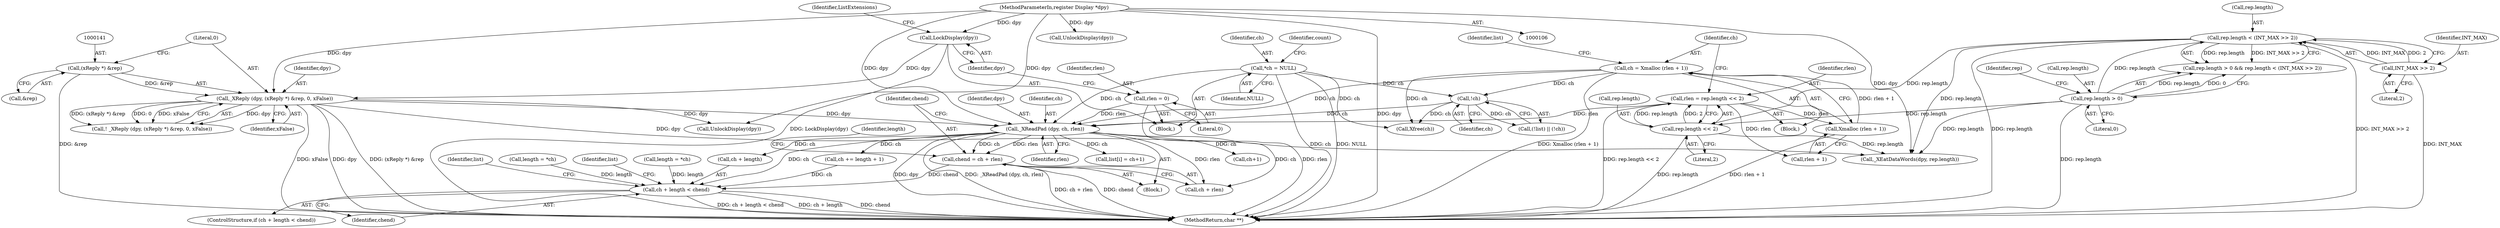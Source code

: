 digraph "0_libx11_b469da1430cdcee06e31c6251b83aede072a1ff0_1@integer" {
"1000223" [label="(Call,chend = ch + rlen)"];
"1000219" [label="(Call,_XReadPad (dpy, ch, rlen))"];
"1000138" [label="(Call,_XReply (dpy, (xReply *) &rep, 0, xFalse))"];
"1000131" [label="(Call,LockDisplay(dpy))"];
"1000107" [label="(MethodParameterIn,register Display *dpy)"];
"1000140" [label="(Call,(xReply *) &rep)"];
"1000116" [label="(Call,*ch = NULL)"];
"1000200" [label="(Call,!ch)"];
"1000190" [label="(Call,ch = Xmalloc (rlen + 1))"];
"1000192" [label="(Call,Xmalloc (rlen + 1))"];
"1000183" [label="(Call,rlen = rep.length << 2)"];
"1000185" [label="(Call,rep.length << 2)"];
"1000175" [label="(Call,rep.length < (INT_MAX >> 2))"];
"1000170" [label="(Call,rep.length > 0)"];
"1000179" [label="(Call,INT_MAX >> 2)"];
"1000128" [label="(Call,rlen = 0)"];
"1000245" [label="(Call,ch + length < chend)"];
"1000279" [label="(MethodReturn,char **)"];
"1000139" [label="(Identifier,dpy)"];
"1000197" [label="(Call,(!list) || (!ch))"];
"1000182" [label="(Block,)"];
"1000175" [label="(Call,rep.length < (INT_MAX >> 2))"];
"1000224" [label="(Identifier,chend)"];
"1000128" [label="(Call,rlen = 0)"];
"1000220" [label="(Identifier,dpy)"];
"1000221" [label="(Identifier,ch)"];
"1000258" [label="(Call,ch += length + 1)"];
"1000246" [label="(Call,ch + length)"];
"1000122" [label="(Identifier,count)"];
"1000191" [label="(Identifier,ch)"];
"1000186" [label="(Call,rep.length)"];
"1000177" [label="(Identifier,rep)"];
"1000223" [label="(Call,chend = ch + rlen)"];
"1000137" [label="(Call,! _XReply (dpy, (xReply *) &rep, 0, xFalse))"];
"1000212" [label="(Call,UnlockDisplay(dpy))"];
"1000130" [label="(Literal,0)"];
"1000222" [label="(Identifier,rlen)"];
"1000249" [label="(Identifier,chend)"];
"1000180" [label="(Identifier,INT_MAX)"];
"1000205" [label="(Call,Xfree(ch))"];
"1000225" [label="(Call,ch + rlen)"];
"1000117" [label="(Identifier,ch)"];
"1000109" [label="(Block,)"];
"1000140" [label="(Call,(xReply *) &rep)"];
"1000171" [label="(Call,rep.length)"];
"1000189" [label="(Literal,2)"];
"1000251" [label="(Call,list[i] = ch+1)"];
"1000190" [label="(Call,ch = Xmalloc (rlen + 1))"];
"1000219" [label="(Call,_XReadPad (dpy, ch, rlen))"];
"1000142" [label="(Call,&rep)"];
"1000184" [label="(Identifier,rlen)"];
"1000118" [label="(Identifier,NULL)"];
"1000138" [label="(Call,_XReply (dpy, (xReply *) &rep, 0, xFalse))"];
"1000147" [label="(Call,UnlockDisplay(dpy))"];
"1000169" [label="(Call,rep.length > 0 && rep.length < (INT_MAX >> 2))"];
"1000200" [label="(Call,!ch)"];
"1000245" [label="(Call,ch + length < chend)"];
"1000183" [label="(Call,rlen = rep.length << 2)"];
"1000129" [label="(Identifier,rlen)"];
"1000229" [label="(Identifier,length)"];
"1000131" [label="(Call,LockDisplay(dpy))"];
"1000107" [label="(MethodParameterIn,register Display *dpy)"];
"1000207" [label="(Call,_XEatDataWords(dpy, rep.length))"];
"1000255" [label="(Call,ch+1)"];
"1000228" [label="(Call,length = *ch)"];
"1000116" [label="(Call,*ch = NULL)"];
"1000244" [label="(ControlStructure,if (ch + length < chend))"];
"1000253" [label="(Identifier,list)"];
"1000201" [label="(Identifier,ch)"];
"1000179" [label="(Call,INT_MAX >> 2)"];
"1000263" [label="(Call,length = *ch)"];
"1000176" [label="(Call,rep.length)"];
"1000134" [label="(Identifier,ListExtensions)"];
"1000192" [label="(Call,Xmalloc (rlen + 1))"];
"1000132" [label="(Identifier,dpy)"];
"1000170" [label="(Call,rep.length > 0)"];
"1000174" [label="(Literal,0)"];
"1000276" [label="(Identifier,list)"];
"1000145" [label="(Identifier,xFalse)"];
"1000158" [label="(Block,)"];
"1000185" [label="(Call,rep.length << 2)"];
"1000199" [label="(Identifier,list)"];
"1000193" [label="(Call,rlen + 1)"];
"1000181" [label="(Literal,2)"];
"1000144" [label="(Literal,0)"];
"1000223" -> "1000158"  [label="AST: "];
"1000223" -> "1000225"  [label="CFG: "];
"1000224" -> "1000223"  [label="AST: "];
"1000225" -> "1000223"  [label="AST: "];
"1000229" -> "1000223"  [label="CFG: "];
"1000223" -> "1000279"  [label="DDG: ch + rlen"];
"1000223" -> "1000279"  [label="DDG: chend"];
"1000219" -> "1000223"  [label="DDG: ch"];
"1000219" -> "1000223"  [label="DDG: rlen"];
"1000223" -> "1000245"  [label="DDG: chend"];
"1000219" -> "1000158"  [label="AST: "];
"1000219" -> "1000222"  [label="CFG: "];
"1000220" -> "1000219"  [label="AST: "];
"1000221" -> "1000219"  [label="AST: "];
"1000222" -> "1000219"  [label="AST: "];
"1000224" -> "1000219"  [label="CFG: "];
"1000219" -> "1000279"  [label="DDG: _XReadPad (dpy, ch, rlen)"];
"1000219" -> "1000279"  [label="DDG: dpy"];
"1000138" -> "1000219"  [label="DDG: dpy"];
"1000107" -> "1000219"  [label="DDG: dpy"];
"1000116" -> "1000219"  [label="DDG: ch"];
"1000200" -> "1000219"  [label="DDG: ch"];
"1000190" -> "1000219"  [label="DDG: ch"];
"1000128" -> "1000219"  [label="DDG: rlen"];
"1000183" -> "1000219"  [label="DDG: rlen"];
"1000219" -> "1000225"  [label="DDG: ch"];
"1000219" -> "1000225"  [label="DDG: rlen"];
"1000219" -> "1000245"  [label="DDG: ch"];
"1000219" -> "1000246"  [label="DDG: ch"];
"1000219" -> "1000251"  [label="DDG: ch"];
"1000219" -> "1000255"  [label="DDG: ch"];
"1000219" -> "1000258"  [label="DDG: ch"];
"1000138" -> "1000137"  [label="AST: "];
"1000138" -> "1000145"  [label="CFG: "];
"1000139" -> "1000138"  [label="AST: "];
"1000140" -> "1000138"  [label="AST: "];
"1000144" -> "1000138"  [label="AST: "];
"1000145" -> "1000138"  [label="AST: "];
"1000137" -> "1000138"  [label="CFG: "];
"1000138" -> "1000279"  [label="DDG: dpy"];
"1000138" -> "1000279"  [label="DDG: (xReply *) &rep"];
"1000138" -> "1000279"  [label="DDG: xFalse"];
"1000138" -> "1000137"  [label="DDG: dpy"];
"1000138" -> "1000137"  [label="DDG: (xReply *) &rep"];
"1000138" -> "1000137"  [label="DDG: 0"];
"1000138" -> "1000137"  [label="DDG: xFalse"];
"1000131" -> "1000138"  [label="DDG: dpy"];
"1000107" -> "1000138"  [label="DDG: dpy"];
"1000140" -> "1000138"  [label="DDG: &rep"];
"1000138" -> "1000147"  [label="DDG: dpy"];
"1000138" -> "1000207"  [label="DDG: dpy"];
"1000131" -> "1000109"  [label="AST: "];
"1000131" -> "1000132"  [label="CFG: "];
"1000132" -> "1000131"  [label="AST: "];
"1000134" -> "1000131"  [label="CFG: "];
"1000131" -> "1000279"  [label="DDG: LockDisplay(dpy)"];
"1000107" -> "1000131"  [label="DDG: dpy"];
"1000107" -> "1000106"  [label="AST: "];
"1000107" -> "1000279"  [label="DDG: dpy"];
"1000107" -> "1000147"  [label="DDG: dpy"];
"1000107" -> "1000207"  [label="DDG: dpy"];
"1000107" -> "1000212"  [label="DDG: dpy"];
"1000140" -> "1000142"  [label="CFG: "];
"1000141" -> "1000140"  [label="AST: "];
"1000142" -> "1000140"  [label="AST: "];
"1000144" -> "1000140"  [label="CFG: "];
"1000140" -> "1000279"  [label="DDG: &rep"];
"1000116" -> "1000109"  [label="AST: "];
"1000116" -> "1000118"  [label="CFG: "];
"1000117" -> "1000116"  [label="AST: "];
"1000118" -> "1000116"  [label="AST: "];
"1000122" -> "1000116"  [label="CFG: "];
"1000116" -> "1000279"  [label="DDG: ch"];
"1000116" -> "1000279"  [label="DDG: NULL"];
"1000116" -> "1000200"  [label="DDG: ch"];
"1000116" -> "1000205"  [label="DDG: ch"];
"1000200" -> "1000197"  [label="AST: "];
"1000200" -> "1000201"  [label="CFG: "];
"1000201" -> "1000200"  [label="AST: "];
"1000197" -> "1000200"  [label="CFG: "];
"1000200" -> "1000197"  [label="DDG: ch"];
"1000190" -> "1000200"  [label="DDG: ch"];
"1000200" -> "1000205"  [label="DDG: ch"];
"1000190" -> "1000182"  [label="AST: "];
"1000190" -> "1000192"  [label="CFG: "];
"1000191" -> "1000190"  [label="AST: "];
"1000192" -> "1000190"  [label="AST: "];
"1000199" -> "1000190"  [label="CFG: "];
"1000190" -> "1000279"  [label="DDG: Xmalloc (rlen + 1)"];
"1000192" -> "1000190"  [label="DDG: rlen + 1"];
"1000190" -> "1000205"  [label="DDG: ch"];
"1000192" -> "1000193"  [label="CFG: "];
"1000193" -> "1000192"  [label="AST: "];
"1000192" -> "1000279"  [label="DDG: rlen + 1"];
"1000183" -> "1000192"  [label="DDG: rlen"];
"1000183" -> "1000182"  [label="AST: "];
"1000183" -> "1000185"  [label="CFG: "];
"1000184" -> "1000183"  [label="AST: "];
"1000185" -> "1000183"  [label="AST: "];
"1000191" -> "1000183"  [label="CFG: "];
"1000183" -> "1000279"  [label="DDG: rep.length << 2"];
"1000185" -> "1000183"  [label="DDG: rep.length"];
"1000185" -> "1000183"  [label="DDG: 2"];
"1000183" -> "1000193"  [label="DDG: rlen"];
"1000185" -> "1000189"  [label="CFG: "];
"1000186" -> "1000185"  [label="AST: "];
"1000189" -> "1000185"  [label="AST: "];
"1000185" -> "1000279"  [label="DDG: rep.length"];
"1000175" -> "1000185"  [label="DDG: rep.length"];
"1000170" -> "1000185"  [label="DDG: rep.length"];
"1000185" -> "1000207"  [label="DDG: rep.length"];
"1000175" -> "1000169"  [label="AST: "];
"1000175" -> "1000179"  [label="CFG: "];
"1000176" -> "1000175"  [label="AST: "];
"1000179" -> "1000175"  [label="AST: "];
"1000169" -> "1000175"  [label="CFG: "];
"1000175" -> "1000279"  [label="DDG: INT_MAX >> 2"];
"1000175" -> "1000279"  [label="DDG: rep.length"];
"1000175" -> "1000169"  [label="DDG: rep.length"];
"1000175" -> "1000169"  [label="DDG: INT_MAX >> 2"];
"1000170" -> "1000175"  [label="DDG: rep.length"];
"1000179" -> "1000175"  [label="DDG: INT_MAX"];
"1000179" -> "1000175"  [label="DDG: 2"];
"1000175" -> "1000207"  [label="DDG: rep.length"];
"1000170" -> "1000169"  [label="AST: "];
"1000170" -> "1000174"  [label="CFG: "];
"1000171" -> "1000170"  [label="AST: "];
"1000174" -> "1000170"  [label="AST: "];
"1000177" -> "1000170"  [label="CFG: "];
"1000169" -> "1000170"  [label="CFG: "];
"1000170" -> "1000279"  [label="DDG: rep.length"];
"1000170" -> "1000169"  [label="DDG: rep.length"];
"1000170" -> "1000169"  [label="DDG: 0"];
"1000170" -> "1000207"  [label="DDG: rep.length"];
"1000179" -> "1000181"  [label="CFG: "];
"1000180" -> "1000179"  [label="AST: "];
"1000181" -> "1000179"  [label="AST: "];
"1000179" -> "1000279"  [label="DDG: INT_MAX"];
"1000128" -> "1000109"  [label="AST: "];
"1000128" -> "1000130"  [label="CFG: "];
"1000129" -> "1000128"  [label="AST: "];
"1000130" -> "1000128"  [label="AST: "];
"1000132" -> "1000128"  [label="CFG: "];
"1000128" -> "1000279"  [label="DDG: rlen"];
"1000245" -> "1000244"  [label="AST: "];
"1000245" -> "1000249"  [label="CFG: "];
"1000246" -> "1000245"  [label="AST: "];
"1000249" -> "1000245"  [label="AST: "];
"1000253" -> "1000245"  [label="CFG: "];
"1000276" -> "1000245"  [label="CFG: "];
"1000245" -> "1000279"  [label="DDG: ch + length < chend"];
"1000245" -> "1000279"  [label="DDG: ch + length"];
"1000245" -> "1000279"  [label="DDG: chend"];
"1000258" -> "1000245"  [label="DDG: ch"];
"1000228" -> "1000245"  [label="DDG: length"];
"1000263" -> "1000245"  [label="DDG: length"];
}
